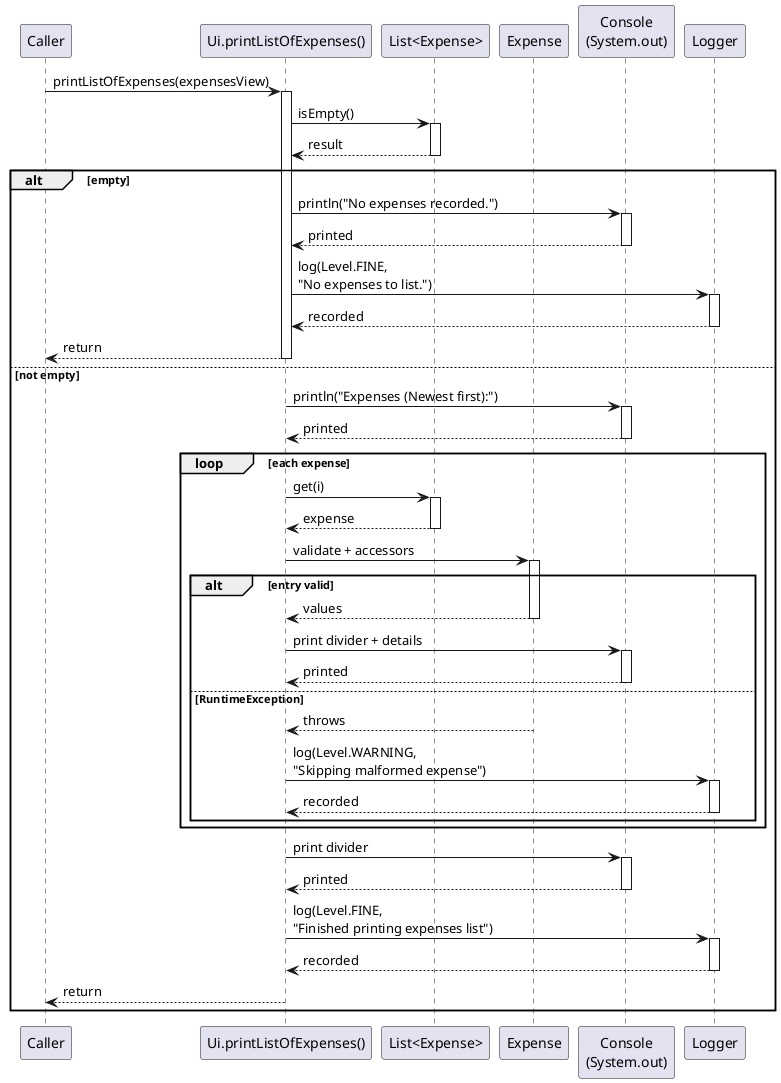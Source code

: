 @startuml UiExpenseListing
participant "Caller" as Caller
participant "Ui.printListOfExpenses()" as Ui
participant "List<Expense>" as ExpenseList
participant "Expense" as Expense
participant "Console\n(System.out)" as Console
participant "Logger" as Logger

Caller -> Ui : printListOfExpenses(expensesView)
activate Ui
Ui -> ExpenseList : isEmpty()
activate ExpenseList
ExpenseList --> Ui : result
deactivate ExpenseList
alt empty
    Ui -> Console : println("No expenses recorded.")
    activate Console
    Console --> Ui : printed
    deactivate Console
    Ui -> Logger : log(Level.FINE,\n"No expenses to list.")
    activate Logger
    Logger --> Ui : recorded
    deactivate Logger
    Ui --> Caller : return
    deactivate Ui
else not empty
    Ui -> Console : println("Expenses (Newest first):")
    activate Console
    Console --> Ui : printed
    deactivate Console
    loop each expense
        Ui -> ExpenseList : get(i)
        activate ExpenseList
        ExpenseList --> Ui : expense
        deactivate ExpenseList
        Ui -> Expense : validate + accessors
        activate Expense
        alt entry valid
            Expense --> Ui : values
            deactivate Expense
            Ui -> Console : print divider + details
            activate Console
            Console --> Ui : printed
            deactivate Console
        else RuntimeException
            Expense --> Ui : throws
            deactivate Expense
            Ui -> Logger : log(Level.WARNING,\n"Skipping malformed expense")
            activate Logger
            Logger --> Ui : recorded
            deactivate Logger
        end
    end
    Ui -> Console : print divider
    activate Console
    Console --> Ui : printed
    deactivate Console
    Ui -> Logger : log(Level.FINE,\n"Finished printing expenses list")
    activate Logger
    Logger --> Ui : recorded
    deactivate Logger
    Ui --> Caller : return
    deactivate Ui
end
@enduml